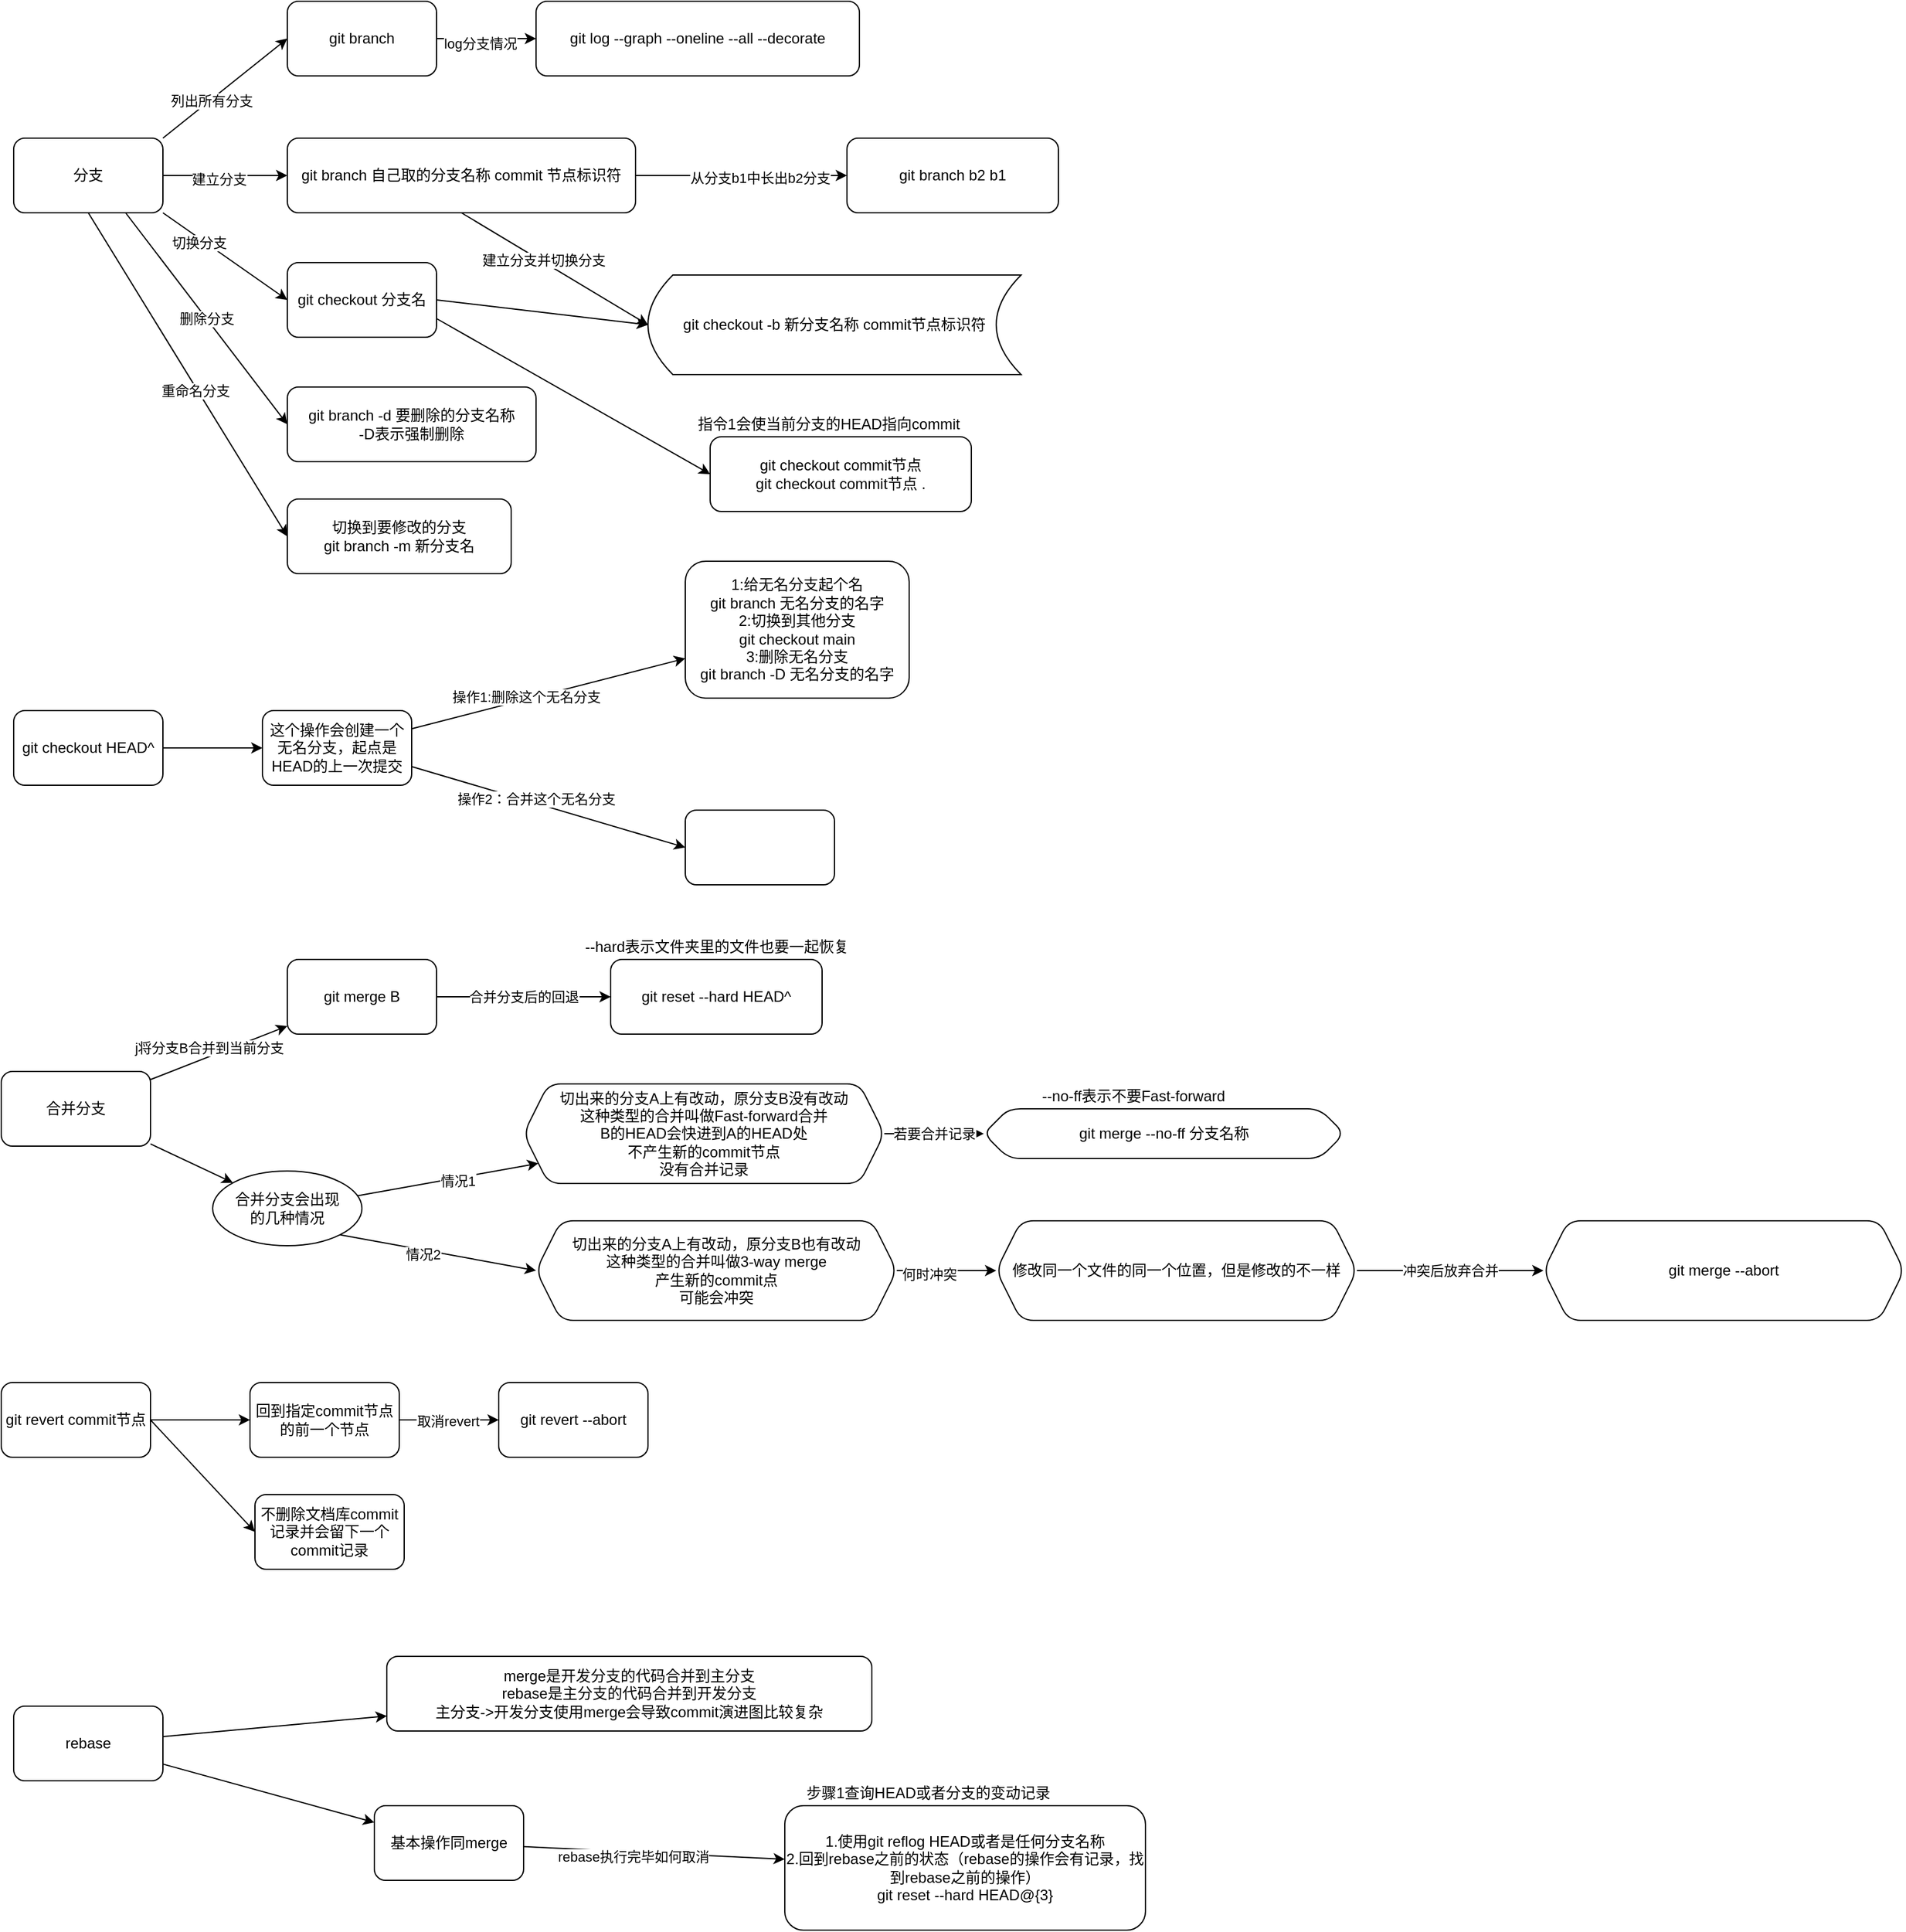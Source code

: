 <mxfile>
    <diagram id="PdY4trCHLxfve7qXV7bT" name="Page-1">
        <mxGraphModel dx="1210" dy="725" grid="1" gridSize="10" guides="1" tooltips="1" connect="1" arrows="1" fold="1" page="1" pageScale="1" pageWidth="827" pageHeight="1169" math="0" shadow="0">
            <root>
                <mxCell id="0"/>
                <mxCell id="1" parent="0"/>
                <mxCell id="4" value="" style="edgeStyle=none;html=1;" parent="1" source="2" target="3" edge="1">
                    <mxGeometry relative="1" as="geometry"/>
                </mxCell>
                <mxCell id="5" value="建立分支" style="edgeLabel;html=1;align=center;verticalAlign=middle;resizable=0;points=[];" vertex="1" connectable="0" parent="4">
                    <mxGeometry x="-0.114" y="-3" relative="1" as="geometry">
                        <mxPoint as="offset"/>
                    </mxGeometry>
                </mxCell>
                <mxCell id="7" style="edgeStyle=none;html=1;exitX=1;exitY=0;exitDx=0;exitDy=0;entryX=0;entryY=0.5;entryDx=0;entryDy=0;" edge="1" parent="1" source="2" target="6">
                    <mxGeometry relative="1" as="geometry"/>
                </mxCell>
                <mxCell id="8" value="列出所有分支" style="edgeLabel;html=1;align=center;verticalAlign=middle;resizable=0;points=[];" vertex="1" connectable="0" parent="7">
                    <mxGeometry x="-0.237" y="-1" relative="1" as="geometry">
                        <mxPoint as="offset"/>
                    </mxGeometry>
                </mxCell>
                <mxCell id="10" style="edgeStyle=none;html=1;exitX=1;exitY=1;exitDx=0;exitDy=0;entryX=0;entryY=0.5;entryDx=0;entryDy=0;" edge="1" parent="1" source="2" target="9">
                    <mxGeometry relative="1" as="geometry"/>
                </mxCell>
                <mxCell id="11" value="切换分支" style="edgeLabel;html=1;align=center;verticalAlign=middle;resizable=0;points=[];" vertex="1" connectable="0" parent="10">
                    <mxGeometry x="-0.39" y="-3" relative="1" as="geometry">
                        <mxPoint as="offset"/>
                    </mxGeometry>
                </mxCell>
                <mxCell id="24" value="删除分支" style="edgeStyle=none;html=1;exitX=0.75;exitY=1;exitDx=0;exitDy=0;entryX=0;entryY=0.5;entryDx=0;entryDy=0;" edge="1" parent="1" source="2" target="23">
                    <mxGeometry relative="1" as="geometry"/>
                </mxCell>
                <mxCell id="26" style="edgeStyle=none;html=1;exitX=0.5;exitY=1;exitDx=0;exitDy=0;entryX=0;entryY=0.5;entryDx=0;entryDy=0;" edge="1" parent="1" source="2" target="25">
                    <mxGeometry relative="1" as="geometry"/>
                </mxCell>
                <mxCell id="27" value="重命名分支" style="edgeLabel;html=1;align=center;verticalAlign=middle;resizable=0;points=[];" vertex="1" connectable="0" parent="26">
                    <mxGeometry x="0.087" y="-2" relative="1" as="geometry">
                        <mxPoint as="offset"/>
                    </mxGeometry>
                </mxCell>
                <mxCell id="2" value="分支" style="rounded=1;whiteSpace=wrap;html=1;" parent="1" vertex="1">
                    <mxGeometry x="100" y="200" width="120" height="60" as="geometry"/>
                </mxCell>
                <mxCell id="13" style="edgeStyle=none;html=1;exitX=0.5;exitY=1;exitDx=0;exitDy=0;entryX=0;entryY=0.5;entryDx=0;entryDy=0;" edge="1" parent="1" source="3" target="12">
                    <mxGeometry relative="1" as="geometry"/>
                </mxCell>
                <mxCell id="16" value="建立分支并切换分支" style="edgeLabel;html=1;align=center;verticalAlign=middle;resizable=0;points=[];" vertex="1" connectable="0" parent="13">
                    <mxGeometry x="-0.139" y="1" relative="1" as="geometry">
                        <mxPoint as="offset"/>
                    </mxGeometry>
                </mxCell>
                <mxCell id="18" value="" style="edgeStyle=none;html=1;" edge="1" parent="1" source="3" target="17">
                    <mxGeometry relative="1" as="geometry"/>
                </mxCell>
                <mxCell id="19" value="从分支b1中长出b2分支" style="edgeLabel;html=1;align=center;verticalAlign=middle;resizable=0;points=[];" vertex="1" connectable="0" parent="18">
                    <mxGeometry x="0.175" y="-2" relative="1" as="geometry">
                        <mxPoint as="offset"/>
                    </mxGeometry>
                </mxCell>
                <mxCell id="3" value="git branch 自己取的分支名称 commit 节点标识符" style="rounded=1;whiteSpace=wrap;html=1;" parent="1" vertex="1">
                    <mxGeometry x="320" y="200" width="280" height="60" as="geometry"/>
                </mxCell>
                <mxCell id="21" value="" style="edgeStyle=none;html=1;" edge="1" parent="1" source="6" target="20">
                    <mxGeometry relative="1" as="geometry"/>
                </mxCell>
                <mxCell id="22" value="log分支情况" style="edgeLabel;html=1;align=center;verticalAlign=middle;resizable=0;points=[];" vertex="1" connectable="0" parent="21">
                    <mxGeometry x="-0.125" y="-3" relative="1" as="geometry">
                        <mxPoint y="1" as="offset"/>
                    </mxGeometry>
                </mxCell>
                <mxCell id="6" value="git branch" style="rounded=1;whiteSpace=wrap;html=1;" vertex="1" parent="1">
                    <mxGeometry x="320" y="90" width="120" height="60" as="geometry"/>
                </mxCell>
                <mxCell id="14" style="edgeStyle=none;html=1;exitX=1;exitY=0.5;exitDx=0;exitDy=0;" edge="1" parent="1" source="9">
                    <mxGeometry relative="1" as="geometry">
                        <mxPoint x="610" y="350" as="targetPoint"/>
                    </mxGeometry>
                </mxCell>
                <mxCell id="28" style="edgeStyle=none;html=1;exitX=1;exitY=0.75;exitDx=0;exitDy=0;entryX=0;entryY=0.5;entryDx=0;entryDy=0;" edge="1" parent="1" source="9" target="29">
                    <mxGeometry relative="1" as="geometry">
                        <mxPoint x="640" y="440" as="targetPoint"/>
                    </mxGeometry>
                </mxCell>
                <mxCell id="9" value="git checkout 分支名" style="rounded=1;whiteSpace=wrap;html=1;" vertex="1" parent="1">
                    <mxGeometry x="320" y="300" width="120" height="60" as="geometry"/>
                </mxCell>
                <mxCell id="12" value="git checkout -b 新分支名称 commit节点标识符" style="shape=dataStorage;whiteSpace=wrap;html=1;fixedSize=1;" vertex="1" parent="1">
                    <mxGeometry x="610" y="310" width="300" height="80" as="geometry"/>
                </mxCell>
                <mxCell id="17" value="git branch b2 b1" style="rounded=1;whiteSpace=wrap;html=1;" vertex="1" parent="1">
                    <mxGeometry x="770" y="200" width="170" height="60" as="geometry"/>
                </mxCell>
                <mxCell id="20" value="git log --graph --oneline --all --decorate" style="rounded=1;whiteSpace=wrap;html=1;" vertex="1" parent="1">
                    <mxGeometry x="520" y="90" width="260" height="60" as="geometry"/>
                </mxCell>
                <mxCell id="23" value="git branch -d 要删除的分支名称&lt;br&gt;-D表示强制删除" style="rounded=1;whiteSpace=wrap;html=1;" vertex="1" parent="1">
                    <mxGeometry x="320" y="400" width="200" height="60" as="geometry"/>
                </mxCell>
                <mxCell id="25" value="切换到要修改的分支&lt;br&gt;git branch -m 新分支名" style="rounded=1;whiteSpace=wrap;html=1;" vertex="1" parent="1">
                    <mxGeometry x="320" y="490" width="180" height="60" as="geometry"/>
                </mxCell>
                <mxCell id="29" value="git checkout commit节点&lt;br&gt;git checkout commit节点 ." style="rounded=1;whiteSpace=wrap;html=1;" vertex="1" parent="1">
                    <mxGeometry x="660" y="440" width="210" height="60" as="geometry"/>
                </mxCell>
                <mxCell id="30" value="指令1会使当前分支的HEAD指向commit" style="text;html=1;align=center;verticalAlign=middle;resizable=0;points=[];autosize=1;strokeColor=none;fillColor=none;" vertex="1" parent="1">
                    <mxGeometry x="640" y="420" width="230" height="20" as="geometry"/>
                </mxCell>
                <mxCell id="33" value="" style="edgeStyle=none;html=1;" edge="1" parent="1" source="31" target="32">
                    <mxGeometry relative="1" as="geometry"/>
                </mxCell>
                <mxCell id="31" value="git checkout HEAD^" style="rounded=1;whiteSpace=wrap;html=1;" vertex="1" parent="1">
                    <mxGeometry x="100" y="660" width="120" height="60" as="geometry"/>
                </mxCell>
                <mxCell id="35" value="" style="edgeStyle=none;html=1;" edge="1" parent="1" source="32" target="34">
                    <mxGeometry relative="1" as="geometry"/>
                </mxCell>
                <mxCell id="36" value="操作1:删除这个无名分支" style="edgeLabel;html=1;align=center;verticalAlign=middle;resizable=0;points=[];" vertex="1" connectable="0" parent="35">
                    <mxGeometry x="-0.159" y="2" relative="1" as="geometry">
                        <mxPoint as="offset"/>
                    </mxGeometry>
                </mxCell>
                <mxCell id="37" style="edgeStyle=none;html=1;exitX=1;exitY=0.75;exitDx=0;exitDy=0;entryX=0;entryY=0.5;entryDx=0;entryDy=0;" edge="1" parent="1" source="32" target="38">
                    <mxGeometry relative="1" as="geometry">
                        <mxPoint x="620" y="770" as="targetPoint"/>
                    </mxGeometry>
                </mxCell>
                <mxCell id="39" value="操作2：合并这个无名分支" style="edgeLabel;html=1;align=center;verticalAlign=middle;resizable=0;points=[];" vertex="1" connectable="0" parent="37">
                    <mxGeometry x="-0.466" y="-3" relative="1" as="geometry">
                        <mxPoint x="42" y="5" as="offset"/>
                    </mxGeometry>
                </mxCell>
                <mxCell id="32" value="这个操作会创建一个无名分支，起点是HEAD的上一次提交" style="rounded=1;whiteSpace=wrap;html=1;" vertex="1" parent="1">
                    <mxGeometry x="300" y="660" width="120" height="60" as="geometry"/>
                </mxCell>
                <mxCell id="40" style="edgeStyle=none;html=1;exitX=0.5;exitY=0;exitDx=0;exitDy=0;" edge="1" parent="1" source="34">
                    <mxGeometry relative="1" as="geometry">
                        <mxPoint x="730" y="560" as="targetPoint"/>
                    </mxGeometry>
                </mxCell>
                <mxCell id="34" value="1:给无名分支起个名&lt;br&gt;git branch 无名分支的名字&lt;br&gt;2:切换到其他分支&lt;br&gt;git checkout main&lt;br&gt;3:删除无名分支&lt;br&gt;git branch -D 无名分支的名字" style="rounded=1;whiteSpace=wrap;html=1;" vertex="1" parent="1">
                    <mxGeometry x="640" y="540" width="180" height="110" as="geometry"/>
                </mxCell>
                <mxCell id="38" value="" style="rounded=1;whiteSpace=wrap;html=1;" vertex="1" parent="1">
                    <mxGeometry x="640" y="740" width="120" height="60" as="geometry"/>
                </mxCell>
                <mxCell id="43" value="" style="edgeStyle=none;html=1;" edge="1" parent="1" source="41" target="42">
                    <mxGeometry relative="1" as="geometry"/>
                </mxCell>
                <mxCell id="44" value="j将分支B合并到当前分支" style="edgeLabel;html=1;align=center;verticalAlign=middle;resizable=0;points=[];" vertex="1" connectable="0" parent="43">
                    <mxGeometry x="-0.169" y="-4" relative="1" as="geometry">
                        <mxPoint y="-12" as="offset"/>
                    </mxGeometry>
                </mxCell>
                <mxCell id="52" value="" style="edgeStyle=none;html=1;" edge="1" parent="1" source="41" target="51">
                    <mxGeometry relative="1" as="geometry"/>
                </mxCell>
                <mxCell id="41" value="合并分支" style="rounded=1;whiteSpace=wrap;html=1;" vertex="1" parent="1">
                    <mxGeometry x="90" y="950" width="120" height="60" as="geometry"/>
                </mxCell>
                <mxCell id="46" value="" style="edgeStyle=none;html=1;" edge="1" parent="1" source="42" target="45">
                    <mxGeometry relative="1" as="geometry"/>
                </mxCell>
                <mxCell id="47" value="合并分支后的回退" style="edgeLabel;html=1;align=center;verticalAlign=middle;resizable=0;points=[];" vertex="1" connectable="0" parent="46">
                    <mxGeometry x="-0.286" y="-3" relative="1" as="geometry">
                        <mxPoint x="20" y="-3" as="offset"/>
                    </mxGeometry>
                </mxCell>
                <mxCell id="42" value="git merge B" style="rounded=1;whiteSpace=wrap;html=1;" vertex="1" parent="1">
                    <mxGeometry x="320" y="860" width="120" height="60" as="geometry"/>
                </mxCell>
                <mxCell id="45" value="git reset --hard HEAD^" style="rounded=1;whiteSpace=wrap;html=1;" vertex="1" parent="1">
                    <mxGeometry x="580" y="860" width="170" height="60" as="geometry"/>
                </mxCell>
                <mxCell id="48" value="--hard表示文件夹里的文件也要一起恢复" style="text;html=1;align=center;verticalAlign=middle;resizable=0;points=[];autosize=1;strokeColor=none;fillColor=none;" vertex="1" parent="1">
                    <mxGeometry x="550" y="840" width="230" height="20" as="geometry"/>
                </mxCell>
                <mxCell id="54" value="" style="edgeStyle=none;html=1;" edge="1" parent="1" source="51" target="53">
                    <mxGeometry relative="1" as="geometry"/>
                </mxCell>
                <mxCell id="55" value="情况1" style="edgeLabel;html=1;align=center;verticalAlign=middle;resizable=0;points=[];" vertex="1" connectable="0" parent="54">
                    <mxGeometry x="0.103" y="-2" relative="1" as="geometry">
                        <mxPoint as="offset"/>
                    </mxGeometry>
                </mxCell>
                <mxCell id="63" style="edgeStyle=none;html=1;exitX=1;exitY=1;exitDx=0;exitDy=0;entryX=0;entryY=0.5;entryDx=0;entryDy=0;" edge="1" parent="1" source="51" target="62">
                    <mxGeometry relative="1" as="geometry"/>
                </mxCell>
                <mxCell id="64" value="情况2" style="edgeLabel;html=1;align=center;verticalAlign=middle;resizable=0;points=[];" vertex="1" connectable="0" parent="63">
                    <mxGeometry x="-0.16" y="-3" relative="1" as="geometry">
                        <mxPoint as="offset"/>
                    </mxGeometry>
                </mxCell>
                <mxCell id="51" value="合并分支会出现&lt;br&gt;的几种情况" style="ellipse;whiteSpace=wrap;html=1;rounded=1;" vertex="1" parent="1">
                    <mxGeometry x="260" y="1030" width="120" height="60" as="geometry"/>
                </mxCell>
                <mxCell id="59" value="" style="edgeStyle=none;html=1;" edge="1" parent="1" source="53" target="58">
                    <mxGeometry relative="1" as="geometry"/>
                </mxCell>
                <mxCell id="60" value="若要合并记录" style="edgeLabel;html=1;align=center;verticalAlign=middle;resizable=0;points=[];" vertex="1" connectable="0" parent="59">
                    <mxGeometry x="-0.45" y="-1" relative="1" as="geometry">
                        <mxPoint x="18" y="-1" as="offset"/>
                    </mxGeometry>
                </mxCell>
                <mxCell id="53" value="切出来的分支A上有改动，原分支B没有改动&lt;br&gt;这种类型的合并叫做Fast-forward合并&lt;br&gt;B的HEAD会快进到A的HEAD处&lt;br&gt;不产生新的commit节点&lt;br&gt;没有合并记录" style="shape=hexagon;perimeter=hexagonPerimeter2;whiteSpace=wrap;html=1;fixedSize=1;rounded=1;" vertex="1" parent="1">
                    <mxGeometry x="510" y="960" width="290" height="80" as="geometry"/>
                </mxCell>
                <mxCell id="58" value="git merge --no-ff 分支名称" style="shape=hexagon;perimeter=hexagonPerimeter2;whiteSpace=wrap;html=1;fixedSize=1;rounded=1;" vertex="1" parent="1">
                    <mxGeometry x="880" y="980" width="290" height="40" as="geometry"/>
                </mxCell>
                <mxCell id="61" value="--no-ff表示不要&lt;span&gt;Fast-forward&lt;/span&gt;" style="text;html=1;align=center;verticalAlign=middle;resizable=0;points=[];autosize=1;strokeColor=none;fillColor=none;" vertex="1" parent="1">
                    <mxGeometry x="920" y="960" width="160" height="20" as="geometry"/>
                </mxCell>
                <mxCell id="66" value="" style="edgeStyle=none;html=1;" edge="1" parent="1" source="62" target="65">
                    <mxGeometry relative="1" as="geometry"/>
                </mxCell>
                <mxCell id="67" value="何时冲突" style="edgeLabel;html=1;align=center;verticalAlign=middle;resizable=0;points=[];" vertex="1" connectable="0" parent="66">
                    <mxGeometry x="-0.35" y="-2" relative="1" as="geometry">
                        <mxPoint y="1" as="offset"/>
                    </mxGeometry>
                </mxCell>
                <mxCell id="62" value="切出来的分支A上有改动，原分支B也有改动&lt;br&gt;这种类型的合并叫做3-way merge&lt;br&gt;产生新的commit点&lt;br&gt;可能会冲突" style="shape=hexagon;perimeter=hexagonPerimeter2;whiteSpace=wrap;html=1;fixedSize=1;rounded=1;" vertex="1" parent="1">
                    <mxGeometry x="520" y="1070" width="290" height="80" as="geometry"/>
                </mxCell>
                <mxCell id="70" value="冲突后放弃合并" style="edgeStyle=none;html=1;exitX=1;exitY=0.5;exitDx=0;exitDy=0;entryX=0;entryY=0.5;entryDx=0;entryDy=0;" edge="1" parent="1" source="65" target="68">
                    <mxGeometry relative="1" as="geometry"/>
                </mxCell>
                <mxCell id="65" value="修改同一个文件的同一个位置，但是修改的不一样" style="shape=hexagon;perimeter=hexagonPerimeter2;whiteSpace=wrap;html=1;fixedSize=1;rounded=1;" vertex="1" parent="1">
                    <mxGeometry x="890" y="1070" width="290" height="80" as="geometry"/>
                </mxCell>
                <mxCell id="68" value="git merge --abort" style="shape=hexagon;perimeter=hexagonPerimeter2;whiteSpace=wrap;html=1;fixedSize=1;rounded=1;" vertex="1" parent="1">
                    <mxGeometry x="1330" y="1070" width="290" height="80" as="geometry"/>
                </mxCell>
                <mxCell id="73" value="" style="edgeStyle=none;html=1;" edge="1" parent="1" source="71" target="72">
                    <mxGeometry relative="1" as="geometry"/>
                </mxCell>
                <mxCell id="75" style="edgeStyle=none;html=1;exitX=1;exitY=0.5;exitDx=0;exitDy=0;entryX=0;entryY=0.5;entryDx=0;entryDy=0;" edge="1" parent="1" source="71" target="74">
                    <mxGeometry relative="1" as="geometry"/>
                </mxCell>
                <mxCell id="71" value="git revert commit节点" style="rounded=1;whiteSpace=wrap;html=1;" vertex="1" parent="1">
                    <mxGeometry x="90" y="1200" width="120" height="60" as="geometry"/>
                </mxCell>
                <mxCell id="77" value="" style="edgeStyle=none;html=1;" edge="1" parent="1" source="72" target="76">
                    <mxGeometry relative="1" as="geometry"/>
                </mxCell>
                <mxCell id="78" value="取消revert" style="edgeLabel;html=1;align=center;verticalAlign=middle;resizable=0;points=[];" vertex="1" connectable="0" parent="77">
                    <mxGeometry x="-0.025" relative="1" as="geometry">
                        <mxPoint y="1" as="offset"/>
                    </mxGeometry>
                </mxCell>
                <mxCell id="72" value="回到指定commit节点的前一个节点" style="rounded=1;whiteSpace=wrap;html=1;" vertex="1" parent="1">
                    <mxGeometry x="290" y="1200" width="120" height="60" as="geometry"/>
                </mxCell>
                <mxCell id="74" value="不删除文档库commit记录并会留下一个commit记录" style="rounded=1;whiteSpace=wrap;html=1;" vertex="1" parent="1">
                    <mxGeometry x="294" y="1290" width="120" height="60" as="geometry"/>
                </mxCell>
                <mxCell id="76" value="git revert --abort" style="rounded=1;whiteSpace=wrap;html=1;" vertex="1" parent="1">
                    <mxGeometry x="490" y="1200" width="120" height="60" as="geometry"/>
                </mxCell>
                <mxCell id="81" value="" style="edgeStyle=none;html=1;" edge="1" parent="1" source="79" target="80">
                    <mxGeometry relative="1" as="geometry"/>
                </mxCell>
                <mxCell id="83" value="" style="edgeStyle=none;html=1;" edge="1" parent="1" source="79" target="82">
                    <mxGeometry relative="1" as="geometry"/>
                </mxCell>
                <mxCell id="79" value="rebase" style="rounded=1;whiteSpace=wrap;html=1;" vertex="1" parent="1">
                    <mxGeometry x="100" y="1460" width="120" height="60" as="geometry"/>
                </mxCell>
                <mxCell id="80" value="merge是开发分支的代码合并到主分支&lt;br&gt;rebase是主分支的代码合并到开发分支&lt;br&gt;主分支-&amp;gt;开发分支使用merge会导致commit演进图比较复杂" style="rounded=1;whiteSpace=wrap;html=1;" vertex="1" parent="1">
                    <mxGeometry x="400" y="1420" width="390" height="60" as="geometry"/>
                </mxCell>
                <mxCell id="85" value="" style="edgeStyle=none;html=1;" edge="1" parent="1" source="82" target="84">
                    <mxGeometry relative="1" as="geometry"/>
                </mxCell>
                <mxCell id="86" value="rebase执行完毕如何取消" style="edgeLabel;html=1;align=center;verticalAlign=middle;resizable=0;points=[];" vertex="1" connectable="0" parent="85">
                    <mxGeometry x="-0.162" y="-4" relative="1" as="geometry">
                        <mxPoint as="offset"/>
                    </mxGeometry>
                </mxCell>
                <mxCell id="82" value="基本操作同merge" style="rounded=1;whiteSpace=wrap;html=1;" vertex="1" parent="1">
                    <mxGeometry x="390" y="1540" width="120" height="60" as="geometry"/>
                </mxCell>
                <mxCell id="84" value="1.使用git reflog HEAD或者是任何分支名称&lt;br&gt;2.回到rebase之前的状态（rebase的操作会有记录，找到rebase之前的操作）&lt;br&gt;git reset --hard HEAD@{3}" style="rounded=1;whiteSpace=wrap;html=1;" vertex="1" parent="1">
                    <mxGeometry x="720" y="1540" width="290" height="100" as="geometry"/>
                </mxCell>
                <mxCell id="87" value="步骤1查询HEAD或者分支的变动记录" style="text;html=1;align=center;verticalAlign=middle;resizable=0;points=[];autosize=1;strokeColor=none;fillColor=none;" vertex="1" parent="1">
                    <mxGeometry x="730" y="1520" width="210" height="20" as="geometry"/>
                </mxCell>
            </root>
        </mxGraphModel>
    </diagram>
</mxfile>
